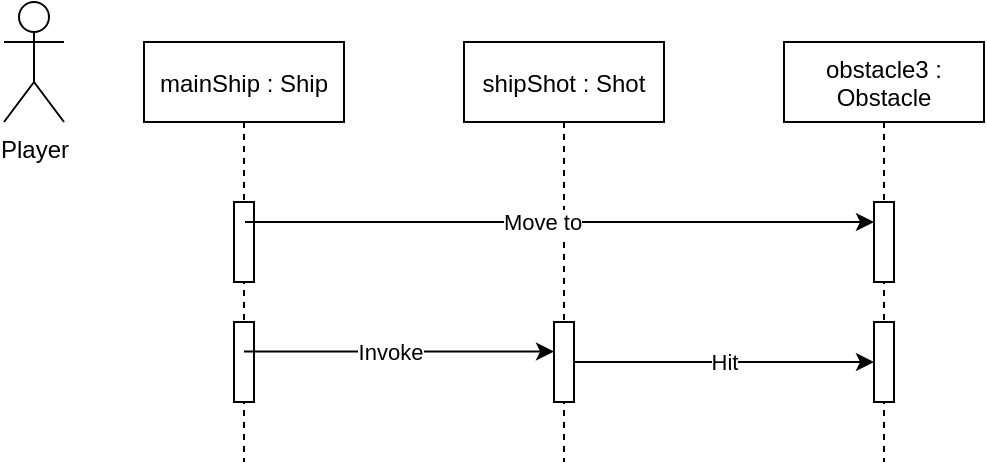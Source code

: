 <mxfile version="20.4.0" type="device"><diagram id="kgpKYQtTHZ0yAKxKKP6v" name="Page-1"><mxGraphModel dx="677" dy="363" grid="1" gridSize="10" guides="1" tooltips="1" connect="1" arrows="1" fold="1" page="1" pageScale="1" pageWidth="850" pageHeight="1100" math="0" shadow="0"><root><mxCell id="0"/><mxCell id="1" parent="0"/><mxCell id="ryfAuOKYrDPvqqmlrNlK-1" value="mainShip : Ship" style="shape=umlLifeline;perimeter=lifelinePerimeter;container=1;collapsible=0;recursiveResize=0;rounded=0;shadow=0;strokeWidth=1;" vertex="1" parent="1"><mxGeometry x="120" y="80" width="100" height="210" as="geometry"/></mxCell><mxCell id="ryfAuOKYrDPvqqmlrNlK-2" value="" style="points=[];perimeter=orthogonalPerimeter;rounded=0;shadow=0;strokeWidth=1;" vertex="1" parent="ryfAuOKYrDPvqqmlrNlK-1"><mxGeometry x="45" y="80" width="10" height="40" as="geometry"/></mxCell><mxCell id="ryfAuOKYrDPvqqmlrNlK-19" value="" style="points=[];perimeter=orthogonalPerimeter;rounded=0;shadow=0;strokeWidth=1;" vertex="1" parent="ryfAuOKYrDPvqqmlrNlK-1"><mxGeometry x="45" y="140" width="10" height="40" as="geometry"/></mxCell><mxCell id="ryfAuOKYrDPvqqmlrNlK-4" value="shipShot : Shot" style="shape=umlLifeline;perimeter=lifelinePerimeter;container=1;collapsible=0;recursiveResize=0;rounded=0;shadow=0;strokeWidth=1;" vertex="1" parent="1"><mxGeometry x="280" y="80" width="100" height="210" as="geometry"/></mxCell><mxCell id="ryfAuOKYrDPvqqmlrNlK-11" value="" style="endArrow=classic;html=1;rounded=0;" edge="1" parent="ryfAuOKYrDPvqqmlrNlK-4"><mxGeometry width="50" height="50" relative="1" as="geometry"><mxPoint x="-109.5" y="90" as="sourcePoint"/><mxPoint x="205" y="90" as="targetPoint"/></mxGeometry></mxCell><mxCell id="ryfAuOKYrDPvqqmlrNlK-12" value="Move to" style="edgeLabel;html=1;align=center;verticalAlign=middle;resizable=0;points=[];" vertex="1" connectable="0" parent="ryfAuOKYrDPvqqmlrNlK-11"><mxGeometry x="-0.06" relative="1" as="geometry"><mxPoint as="offset"/></mxGeometry></mxCell><mxCell id="ryfAuOKYrDPvqqmlrNlK-20" value="" style="points=[];perimeter=orthogonalPerimeter;rounded=0;shadow=0;strokeWidth=1;" vertex="1" parent="ryfAuOKYrDPvqqmlrNlK-4"><mxGeometry x="45" y="140" width="10" height="40" as="geometry"/></mxCell><mxCell id="ryfAuOKYrDPvqqmlrNlK-21" value="" style="endArrow=classic;html=1;rounded=0;" edge="1" parent="ryfAuOKYrDPvqqmlrNlK-4"><mxGeometry width="50" height="50" relative="1" as="geometry"><mxPoint x="-110" y="154.8" as="sourcePoint"/><mxPoint x="45" y="154.8" as="targetPoint"/></mxGeometry></mxCell><mxCell id="ryfAuOKYrDPvqqmlrNlK-22" value="Invoke" style="edgeLabel;html=1;align=center;verticalAlign=middle;resizable=0;points=[];" vertex="1" connectable="0" parent="ryfAuOKYrDPvqqmlrNlK-21"><mxGeometry x="-0.06" relative="1" as="geometry"><mxPoint as="offset"/></mxGeometry></mxCell><mxCell id="ryfAuOKYrDPvqqmlrNlK-6" value="obstacle3 :&#10;Obstacle" style="shape=umlLifeline;perimeter=lifelinePerimeter;container=1;collapsible=0;recursiveResize=0;rounded=0;shadow=0;strokeWidth=1;" vertex="1" parent="1"><mxGeometry x="440" y="80" width="100" height="210" as="geometry"/></mxCell><mxCell id="ryfAuOKYrDPvqqmlrNlK-7" value="" style="points=[];perimeter=orthogonalPerimeter;rounded=0;shadow=0;strokeWidth=1;" vertex="1" parent="ryfAuOKYrDPvqqmlrNlK-6"><mxGeometry x="45" y="80" width="10" height="40" as="geometry"/></mxCell><mxCell id="ryfAuOKYrDPvqqmlrNlK-24" value="" style="points=[];perimeter=orthogonalPerimeter;rounded=0;shadow=0;strokeWidth=1;" vertex="1" parent="ryfAuOKYrDPvqqmlrNlK-6"><mxGeometry x="45" y="140" width="10" height="40" as="geometry"/></mxCell><mxCell id="ryfAuOKYrDPvqqmlrNlK-10" value="Player" style="shape=umlActor;verticalLabelPosition=bottom;verticalAlign=top;html=1;outlineConnect=0;" vertex="1" parent="1"><mxGeometry x="50" y="60" width="30" height="60" as="geometry"/></mxCell><mxCell id="ryfAuOKYrDPvqqmlrNlK-23" value="Hit" style="endArrow=classic;html=1;rounded=0;" edge="1" parent="1" source="ryfAuOKYrDPvqqmlrNlK-20" target="ryfAuOKYrDPvqqmlrNlK-24"><mxGeometry width="50" height="50" relative="1" as="geometry"><mxPoint x="290" y="260" as="sourcePoint"/><mxPoint x="340" y="210" as="targetPoint"/></mxGeometry></mxCell></root></mxGraphModel></diagram></mxfile>